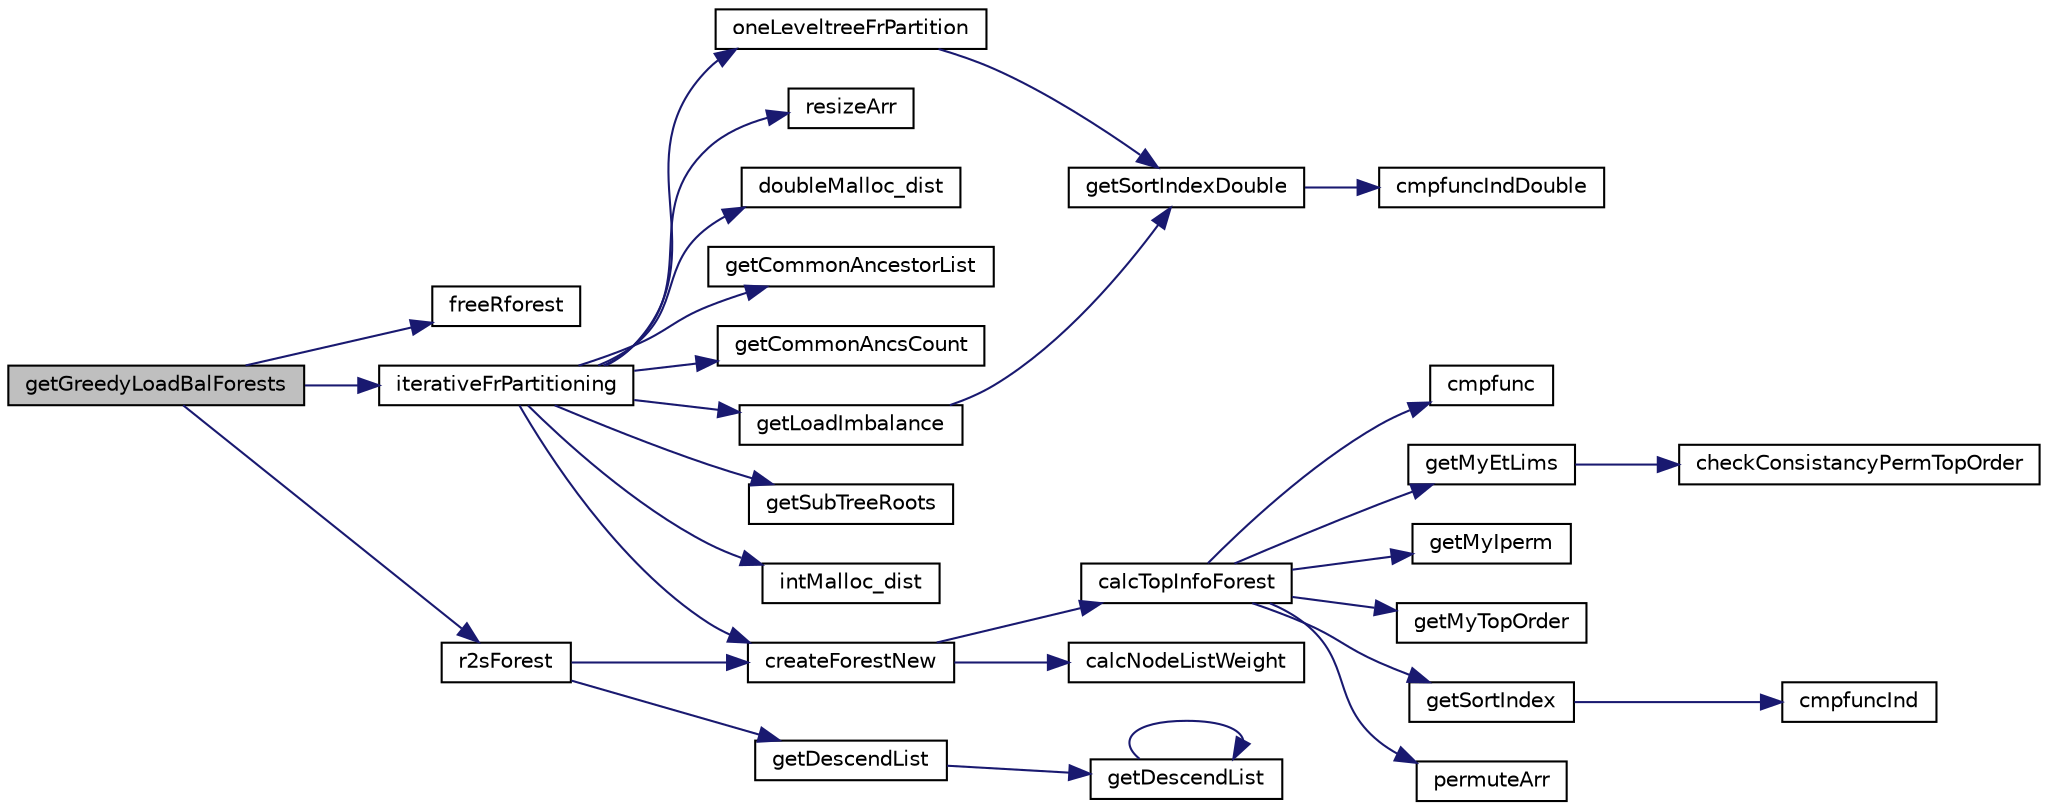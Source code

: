 digraph "getGreedyLoadBalForests"
{
 // LATEX_PDF_SIZE
  edge [fontname="Helvetica",fontsize="10",labelfontname="Helvetica",labelfontsize="10"];
  node [fontname="Helvetica",fontsize="10",shape=record];
  rankdir="LR";
  Node1 [label="getGreedyLoadBalForests",height=0.2,width=0.4,color="black", fillcolor="grey75", style="filled", fontcolor="black",tooltip=" "];
  Node1 -> Node2 [color="midnightblue",fontsize="10",style="solid",fontname="Helvetica"];
  Node2 [label="freeRforest",height=0.2,width=0.4,color="black", fillcolor="white", style="filled",URL="$supernodalForest_8c.html#ae159a7e32b18209a2e0bd4a687237373",tooltip=" "];
  Node1 -> Node3 [color="midnightblue",fontsize="10",style="solid",fontname="Helvetica"];
  Node3 [label="iterativeFrPartitioning",height=0.2,width=0.4,color="black", fillcolor="white", style="filled",URL="$supernodalForest_8c.html#a5afa85ad3e12603168fb6022a5174557",tooltip=" "];
  Node3 -> Node4 [color="midnightblue",fontsize="10",style="solid",fontname="Helvetica"];
  Node4 [label="createForestNew",height=0.2,width=0.4,color="black", fillcolor="white", style="filled",URL="$supernodalForest_8c.html#ac2258a38a22aa6ddac0d5ab422addbf5",tooltip=" "];
  Node4 -> Node5 [color="midnightblue",fontsize="10",style="solid",fontname="Helvetica"];
  Node5 [label="calcNodeListWeight",height=0.2,width=0.4,color="black", fillcolor="white", style="filled",URL="$supernodalForest_8c.html#a1ea31ad90bab2a1e70c4fda1f57494e7",tooltip=" "];
  Node4 -> Node6 [color="midnightblue",fontsize="10",style="solid",fontname="Helvetica"];
  Node6 [label="calcTopInfoForest",height=0.2,width=0.4,color="black", fillcolor="white", style="filled",URL="$supernodalForest_8c.html#a6b1f8b3aff57a2252803334c72159846",tooltip=" "];
  Node6 -> Node7 [color="midnightblue",fontsize="10",style="solid",fontname="Helvetica"];
  Node7 [label="cmpfunc",height=0.2,width=0.4,color="black", fillcolor="white", style="filled",URL="$supernodalForest_8c.html#ac4b64efac6b92ff63774c58b92d0fdb5",tooltip=" "];
  Node6 -> Node8 [color="midnightblue",fontsize="10",style="solid",fontname="Helvetica"];
  Node8 [label="getMyEtLims",height=0.2,width=0.4,color="black", fillcolor="white", style="filled",URL="$superlu__defs_8h.html#adf47c7cf29437f3fbaa0a2cb0b45acf9",tooltip=" "];
  Node8 -> Node9 [color="midnightblue",fontsize="10",style="solid",fontname="Helvetica"];
  Node9 [label="checkConsistancyPermTopOrder",height=0.2,width=0.4,color="black", fillcolor="white", style="filled",URL="$supernodal__etree_8c.html#ade69581976f1eea5de07dbab3bcd2053",tooltip=" "];
  Node6 -> Node10 [color="midnightblue",fontsize="10",style="solid",fontname="Helvetica"];
  Node10 [label="getMyIperm",height=0.2,width=0.4,color="black", fillcolor="white", style="filled",URL="$superlu__defs_8h.html#a9d521c41ca56c5eb424db001c32bef6d",tooltip=" "];
  Node6 -> Node11 [color="midnightblue",fontsize="10",style="solid",fontname="Helvetica"];
  Node11 [label="getMyTopOrder",height=0.2,width=0.4,color="black", fillcolor="white", style="filled",URL="$superlu__defs_8h.html#a4fc96feae0de46df0526b06f3a23e4ff",tooltip=" "];
  Node6 -> Node12 [color="midnightblue",fontsize="10",style="solid",fontname="Helvetica"];
  Node12 [label="getSortIndex",height=0.2,width=0.4,color="black", fillcolor="white", style="filled",URL="$supernodalForest_8c.html#afcadf01d74998cfcf4581a808dd26438",tooltip=" "];
  Node12 -> Node13 [color="midnightblue",fontsize="10",style="solid",fontname="Helvetica"];
  Node13 [label="cmpfuncInd",height=0.2,width=0.4,color="black", fillcolor="white", style="filled",URL="$supernodalForest_8c.html#aa72995b238cb90540ce9f47b2af1cbe5",tooltip=" "];
  Node6 -> Node14 [color="midnightblue",fontsize="10",style="solid",fontname="Helvetica"];
  Node14 [label="permuteArr",height=0.2,width=0.4,color="black", fillcolor="white", style="filled",URL="$supernodalForest_8c.html#a7f92a196f056df03d3e7b7dfafa825a6",tooltip=" "];
  Node3 -> Node15 [color="midnightblue",fontsize="10",style="solid",fontname="Helvetica"];
  Node15 [label="doubleMalloc_dist",height=0.2,width=0.4,color="black", fillcolor="white", style="filled",URL="$dmemory__dist_8c.html#a52dc9c97e580c07ec4af763f1755a2ba",tooltip=" "];
  Node3 -> Node16 [color="midnightblue",fontsize="10",style="solid",fontname="Helvetica"];
  Node16 [label="getCommonAncestorList",height=0.2,width=0.4,color="black", fillcolor="white", style="filled",URL="$superlu__defs_8h.html#a4b12f7cc190783254bea86e208bd96d9",tooltip=" "];
  Node3 -> Node17 [color="midnightblue",fontsize="10",style="solid",fontname="Helvetica"];
  Node17 [label="getCommonAncsCount",height=0.2,width=0.4,color="black", fillcolor="white", style="filled",URL="$superlu__defs_8h.html#ac825949ef2baf80b586bc0fb30f159b0",tooltip=" "];
  Node3 -> Node18 [color="midnightblue",fontsize="10",style="solid",fontname="Helvetica"];
  Node18 [label="getLoadImbalance",height=0.2,width=0.4,color="black", fillcolor="white", style="filled",URL="$supernodalForest_8c.html#a60221a46cd1deb409550612f2af356bb",tooltip=" "];
  Node18 -> Node19 [color="midnightblue",fontsize="10",style="solid",fontname="Helvetica"];
  Node19 [label="getSortIndexDouble",height=0.2,width=0.4,color="black", fillcolor="white", style="filled",URL="$supernodalForest_8c.html#a1194c914a1423b02c7904027b11b95d7",tooltip=" "];
  Node19 -> Node20 [color="midnightblue",fontsize="10",style="solid",fontname="Helvetica"];
  Node20 [label="cmpfuncIndDouble",height=0.2,width=0.4,color="black", fillcolor="white", style="filled",URL="$supernodalForest_8c.html#a8c17c655c41ac51378206ebbde77765c",tooltip=" "];
  Node3 -> Node21 [color="midnightblue",fontsize="10",style="solid",fontname="Helvetica"];
  Node21 [label="getSubTreeRoots",height=0.2,width=0.4,color="black", fillcolor="white", style="filled",URL="$superlu__defs_8h.html#a0cdcec6d1fb13a6150d955e8df97b515",tooltip=" "];
  Node3 -> Node22 [color="midnightblue",fontsize="10",style="solid",fontname="Helvetica"];
  Node22 [label="intMalloc_dist",height=0.2,width=0.4,color="black", fillcolor="white", style="filled",URL="$memory_8c.html#a2c2df35072e313373438cccdb98b885c",tooltip=" "];
  Node3 -> Node23 [color="midnightblue",fontsize="10",style="solid",fontname="Helvetica"];
  Node23 [label="oneLeveltreeFrPartition",height=0.2,width=0.4,color="black", fillcolor="white", style="filled",URL="$supernodalForest_8c.html#a0f01121aec9086255cde254eb49d2215",tooltip=" "];
  Node23 -> Node19 [color="midnightblue",fontsize="10",style="solid",fontname="Helvetica"];
  Node3 -> Node24 [color="midnightblue",fontsize="10",style="solid",fontname="Helvetica"];
  Node24 [label="resizeArr",height=0.2,width=0.4,color="black", fillcolor="white", style="filled",URL="$supernodalForest_8c.html#a1ed16cf9fdf3a43efb16c253fab07654",tooltip=" "];
  Node1 -> Node25 [color="midnightblue",fontsize="10",style="solid",fontname="Helvetica"];
  Node25 [label="r2sForest",height=0.2,width=0.4,color="black", fillcolor="white", style="filled",URL="$supernodalForest_8c.html#a97cae71861ee24f712a179ca09d4ff79",tooltip=" "];
  Node25 -> Node4 [color="midnightblue",fontsize="10",style="solid",fontname="Helvetica"];
  Node25 -> Node26 [color="midnightblue",fontsize="10",style="solid",fontname="Helvetica"];
  Node26 [label="getDescendList",height=0.2,width=0.4,color="black", fillcolor="white", style="filled",URL="$superlu__defs_8h.html#a1ab6ada3b7819ef6bf66c64fc107c1dc",tooltip=" "];
  Node26 -> Node27 [color="midnightblue",fontsize="10",style="solid",fontname="Helvetica"];
  Node27 [label="getDescendList",height=0.2,width=0.4,color="black", fillcolor="white", style="filled",URL="$supernodal__etree_8c.html#a1ab6ada3b7819ef6bf66c64fc107c1dc",tooltip=" "];
  Node27 -> Node27 [color="midnightblue",fontsize="10",style="solid",fontname="Helvetica"];
}
